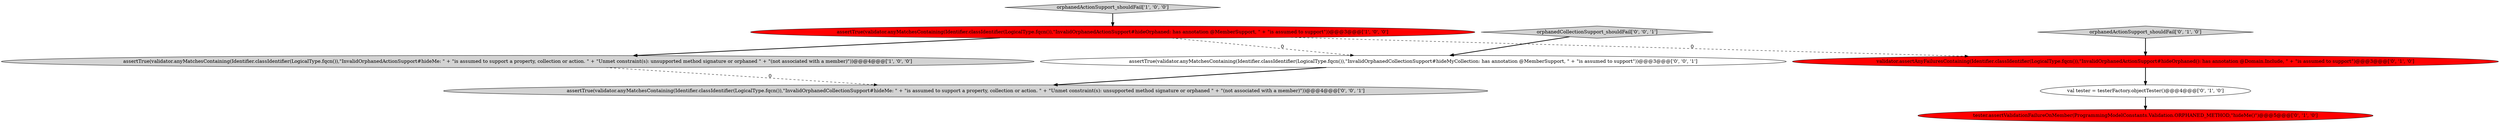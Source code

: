 digraph {
2 [style = filled, label = "assertTrue(validator.anyMatchesContaining(Identifier.classIdentifier(LogicalType.fqcn()),\"InvalidOrphanedActionSupport#hideOrphaned: has annotation @MemberSupport, \" + \"is assumed to support\"))@@@3@@@['1', '0', '0']", fillcolor = red, shape = ellipse image = "AAA1AAABBB1BBB"];
9 [style = filled, label = "orphanedCollectionSupport_shouldFail['0', '0', '1']", fillcolor = lightgray, shape = diamond image = "AAA0AAABBB3BBB"];
1 [style = filled, label = "assertTrue(validator.anyMatchesContaining(Identifier.classIdentifier(LogicalType.fqcn()),\"InvalidOrphanedActionSupport#hideMe: \" + \"is assumed to support a property, collection or action. \" + \"Unmet constraint(s): unsupported method signature or orphaned \" + \"(not associated with a member)\"))@@@4@@@['1', '0', '0']", fillcolor = lightgray, shape = ellipse image = "AAA0AAABBB1BBB"];
5 [style = filled, label = "orphanedActionSupport_shouldFail['0', '1', '0']", fillcolor = lightgray, shape = diamond image = "AAA0AAABBB2BBB"];
4 [style = filled, label = "val tester = testerFactory.objectTester()@@@4@@@['0', '1', '0']", fillcolor = white, shape = ellipse image = "AAA0AAABBB2BBB"];
3 [style = filled, label = "validator.assertAnyFailuresContaining(Identifier.classIdentifier(LogicalType.fqcn()),\"InvalidOrphanedActionSupport#hideOrphaned(): has annotation @Domain.Include, \" + \"is assumed to support\")@@@3@@@['0', '1', '0']", fillcolor = red, shape = ellipse image = "AAA1AAABBB2BBB"];
0 [style = filled, label = "orphanedActionSupport_shouldFail['1', '0', '0']", fillcolor = lightgray, shape = diamond image = "AAA0AAABBB1BBB"];
6 [style = filled, label = "tester.assertValidationFailureOnMember(ProgrammingModelConstants.Validation.ORPHANED_METHOD,\"hideMe()\")@@@5@@@['0', '1', '0']", fillcolor = red, shape = ellipse image = "AAA1AAABBB2BBB"];
8 [style = filled, label = "assertTrue(validator.anyMatchesContaining(Identifier.classIdentifier(LogicalType.fqcn()),\"InvalidOrphanedCollectionSupport#hideMyCollection: has annotation @MemberSupport, \" + \"is assumed to support\"))@@@3@@@['0', '0', '1']", fillcolor = white, shape = ellipse image = "AAA0AAABBB3BBB"];
7 [style = filled, label = "assertTrue(validator.anyMatchesContaining(Identifier.classIdentifier(LogicalType.fqcn()),\"InvalidOrphanedCollectionSupport#hideMe: \" + \"is assumed to support a property, collection or action. \" + \"Unmet constraint(s): unsupported method signature or orphaned \" + \"(not associated with a member)\"))@@@4@@@['0', '0', '1']", fillcolor = lightgray, shape = ellipse image = "AAA0AAABBB3BBB"];
5->3 [style = bold, label=""];
1->7 [style = dashed, label="0"];
2->3 [style = dashed, label="0"];
9->8 [style = bold, label=""];
4->6 [style = bold, label=""];
3->4 [style = bold, label=""];
2->8 [style = dashed, label="0"];
2->1 [style = bold, label=""];
8->7 [style = bold, label=""];
0->2 [style = bold, label=""];
}
